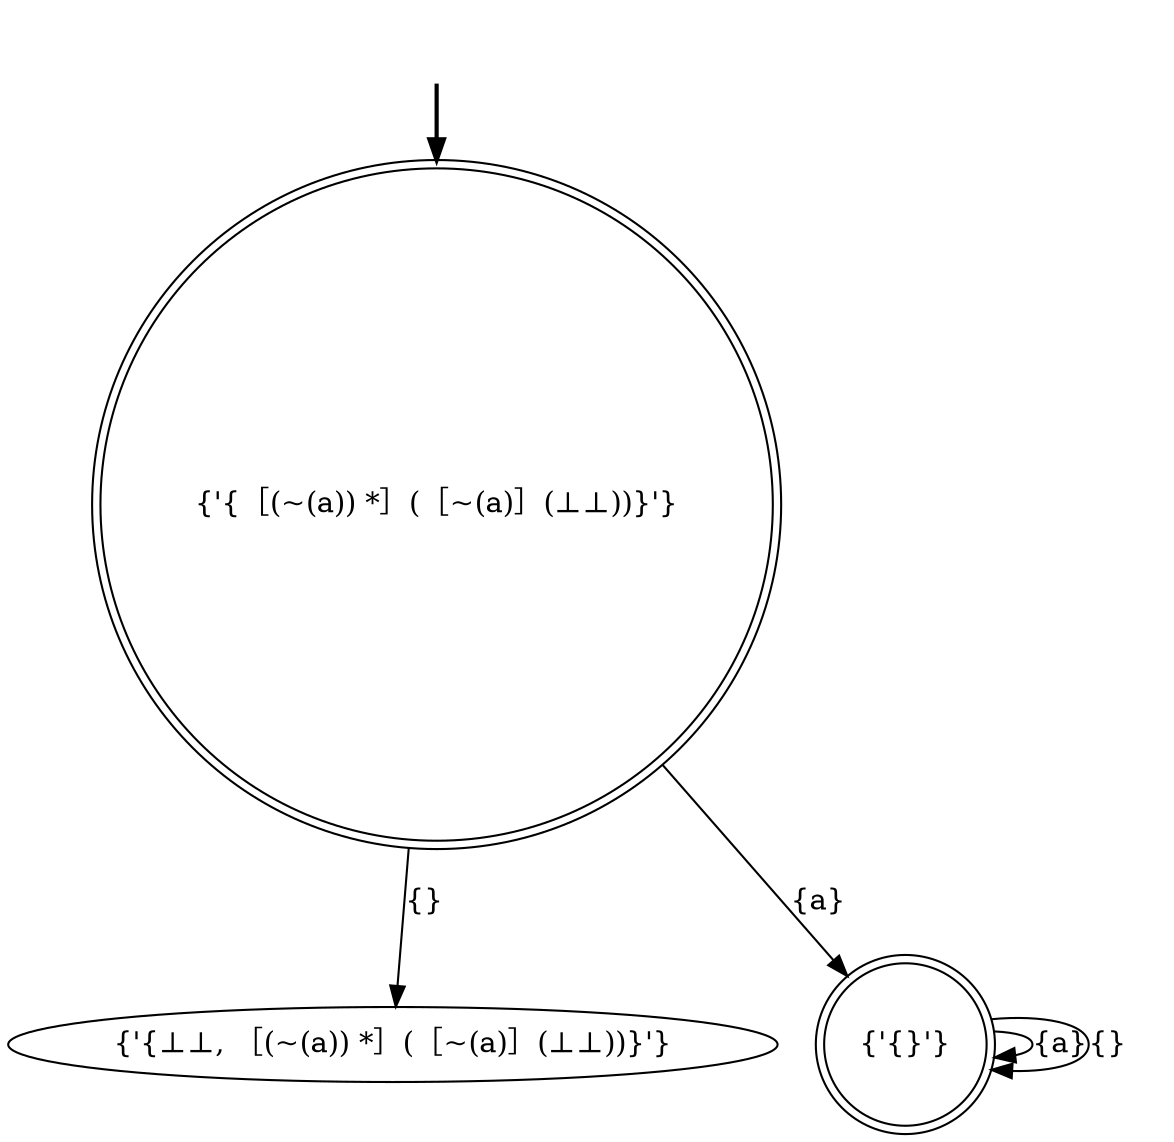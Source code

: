 digraph {
	fake [style=invisible]
	"{'{⊥⊥, ［(~(a)) *］(［~(a)］(⊥⊥))}'}"
	"{'{［(~(a)) *］(［~(a)］(⊥⊥))}'}" [root=true shape=doublecircle]
	"{'{}'}" [shape=doublecircle]
	fake -> "{'{［(~(a)) *］(［~(a)］(⊥⊥))}'}" [style=bold]
	"{'{}'}" -> "{'{}'}" [label="{a}"]
	"{'{［(~(a)) *］(［~(a)］(⊥⊥))}'}" -> "{'{⊥⊥, ［(~(a)) *］(［~(a)］(⊥⊥))}'}" [label="{}"]
	"{'{}'}" -> "{'{}'}" [label="{}"]
	"{'{［(~(a)) *］(［~(a)］(⊥⊥))}'}" -> "{'{}'}" [label="{a}"]
}
